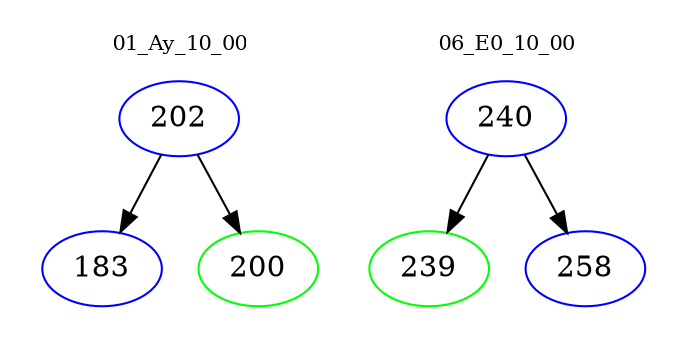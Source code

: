digraph{
subgraph cluster_0 {
color = white
label = "01_Ay_10_00";
fontsize=10;
T0_202 [label="202", color="blue"]
T0_202 -> T0_183 [color="black"]
T0_183 [label="183", color="blue"]
T0_202 -> T0_200 [color="black"]
T0_200 [label="200", color="green"]
}
subgraph cluster_1 {
color = white
label = "06_E0_10_00";
fontsize=10;
T1_240 [label="240", color="blue"]
T1_240 -> T1_239 [color="black"]
T1_239 [label="239", color="green"]
T1_240 -> T1_258 [color="black"]
T1_258 [label="258", color="blue"]
}
}
